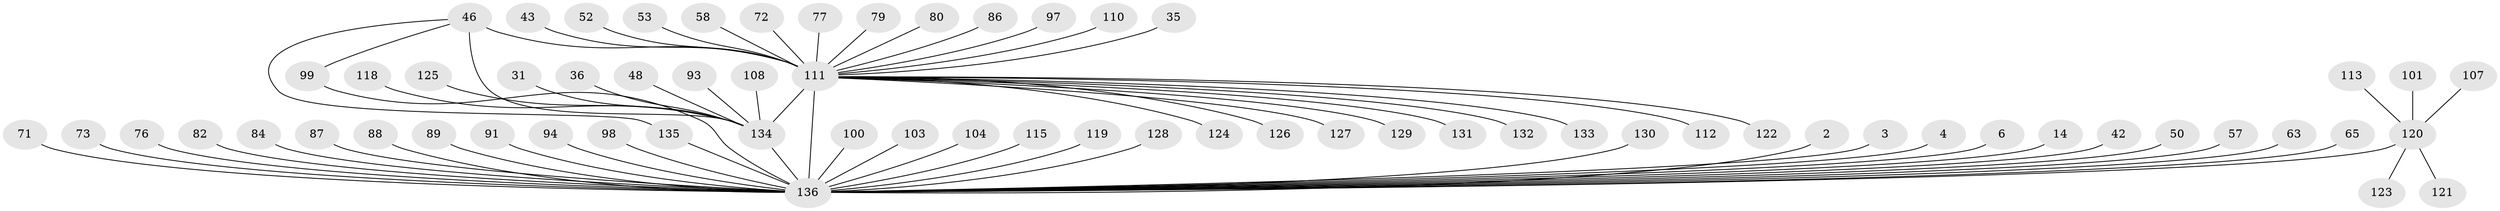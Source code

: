 // original degree distribution, {53: 0.007352941176470588, 1: 0.4852941176470588, 2: 0.22794117647058823, 3: 0.1323529411764706, 13: 0.007352941176470588, 4: 0.029411764705882353, 8: 0.022058823529411766, 6: 0.029411764705882353, 5: 0.022058823529411766, 7: 0.022058823529411766, 12: 0.007352941176470588, 10: 0.007352941176470588}
// Generated by graph-tools (version 1.1) at 2025/48/03/09/25 04:48:29]
// undirected, 68 vertices, 71 edges
graph export_dot {
graph [start="1"]
  node [color=gray90,style=filled];
  2;
  3;
  4;
  6;
  14;
  31;
  35;
  36;
  42;
  43;
  46 [super="+39"];
  48;
  50;
  52;
  53;
  57 [super="+30"];
  58;
  63;
  65;
  71;
  72;
  73;
  76;
  77;
  79;
  80 [super="+49"];
  82;
  84;
  86;
  87;
  88;
  89;
  91;
  93;
  94;
  97 [super="+69"];
  98;
  99;
  100;
  101;
  103;
  104 [super="+25"];
  107 [super="+74"];
  108 [super="+102"];
  110;
  111 [super="+90"];
  112 [super="+92"];
  113;
  115;
  118;
  119;
  120 [super="+109+85+83+95"];
  121;
  122 [super="+116"];
  123;
  124;
  125 [super="+40"];
  126;
  127;
  128;
  129;
  130;
  131;
  132;
  133;
  134 [super="+7+11+19+114+117+81+45"];
  135 [super="+68"];
  136 [super="+16+55+62+26+78"];
  2 -- 136;
  3 -- 136;
  4 -- 136;
  6 -- 136;
  14 -- 136;
  31 -- 134;
  35 -- 111;
  36 -- 134;
  42 -- 136;
  43 -- 111;
  46 -- 99;
  46 -- 135;
  46 -- 134 [weight=2];
  46 -- 111 [weight=2];
  48 -- 134;
  50 -- 136;
  52 -- 111;
  53 -- 111;
  57 -- 136;
  58 -- 111;
  63 -- 136;
  65 -- 136;
  71 -- 136;
  72 -- 111;
  73 -- 136;
  76 -- 136;
  77 -- 111;
  79 -- 111;
  80 -- 111;
  82 -- 136;
  84 -- 136;
  86 -- 111;
  87 -- 136;
  88 -- 136;
  89 -- 136;
  91 -- 136;
  93 -- 134;
  94 -- 136;
  97 -- 111;
  98 -- 136;
  99 -- 136;
  100 -- 136;
  101 -- 120;
  103 -- 136;
  104 -- 136;
  107 -- 120;
  108 -- 134;
  110 -- 111;
  111 -- 134 [weight=5];
  111 -- 129;
  111 -- 131;
  111 -- 132;
  111 -- 133;
  111 -- 136 [weight=15];
  111 -- 122;
  111 -- 112;
  111 -- 124;
  111 -- 126;
  111 -- 127;
  113 -- 120;
  115 -- 136;
  118 -- 134;
  119 -- 136;
  120 -- 136 [weight=4];
  120 -- 121;
  120 -- 123;
  125 -- 134;
  128 -- 136;
  130 -- 136;
  134 -- 136 [weight=13];
  135 -- 136 [weight=2];
}
